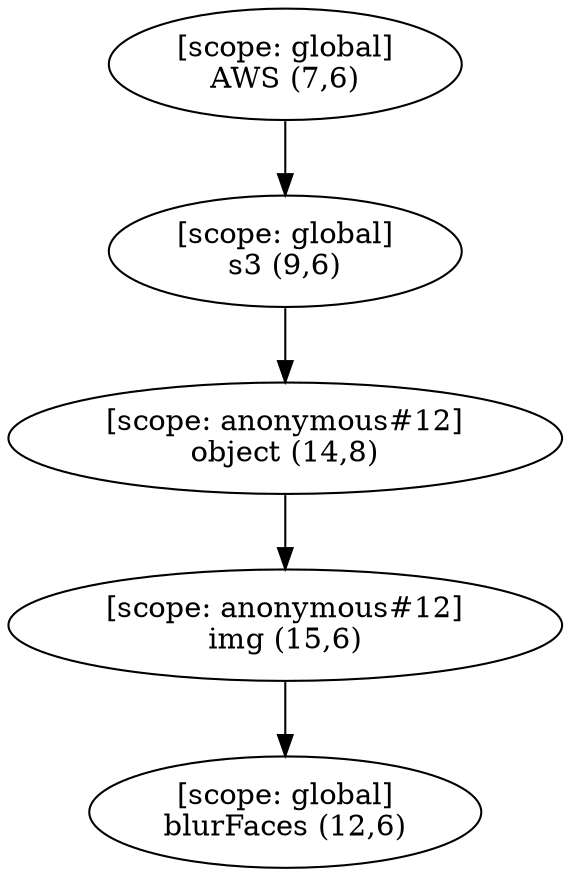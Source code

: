 digraph G {
  graph [ rankdir =TB ];
subgraph global {
  graph [ label = "Scope [global]" ];
  "[scope: global]
AWS (7,6)";
  "[scope: global]
s3 (9,6)";
  "[scope: global]
blurFaces (12,6)";
}

subgraph anonymous_12 {
  graph [ label = "Scope [anonymous_12]" ];
  "[scope: anonymous#12]
object (14,8)";
  "[scope: anonymous#12]
img (15,6)";
}

  "[scope: global]
AWS (7,6)" -> "[scope: global]
s3 (9,6)";
  "[scope: global]
s3 (9,6)" -> "[scope: anonymous#12]
object (14,8)";
  "[scope: anonymous#12]
object (14,8)" -> "[scope: anonymous#12]
img (15,6)";
  "[scope: anonymous#12]
img (15,6)" -> "[scope: global]
blurFaces (12,6)";
}
